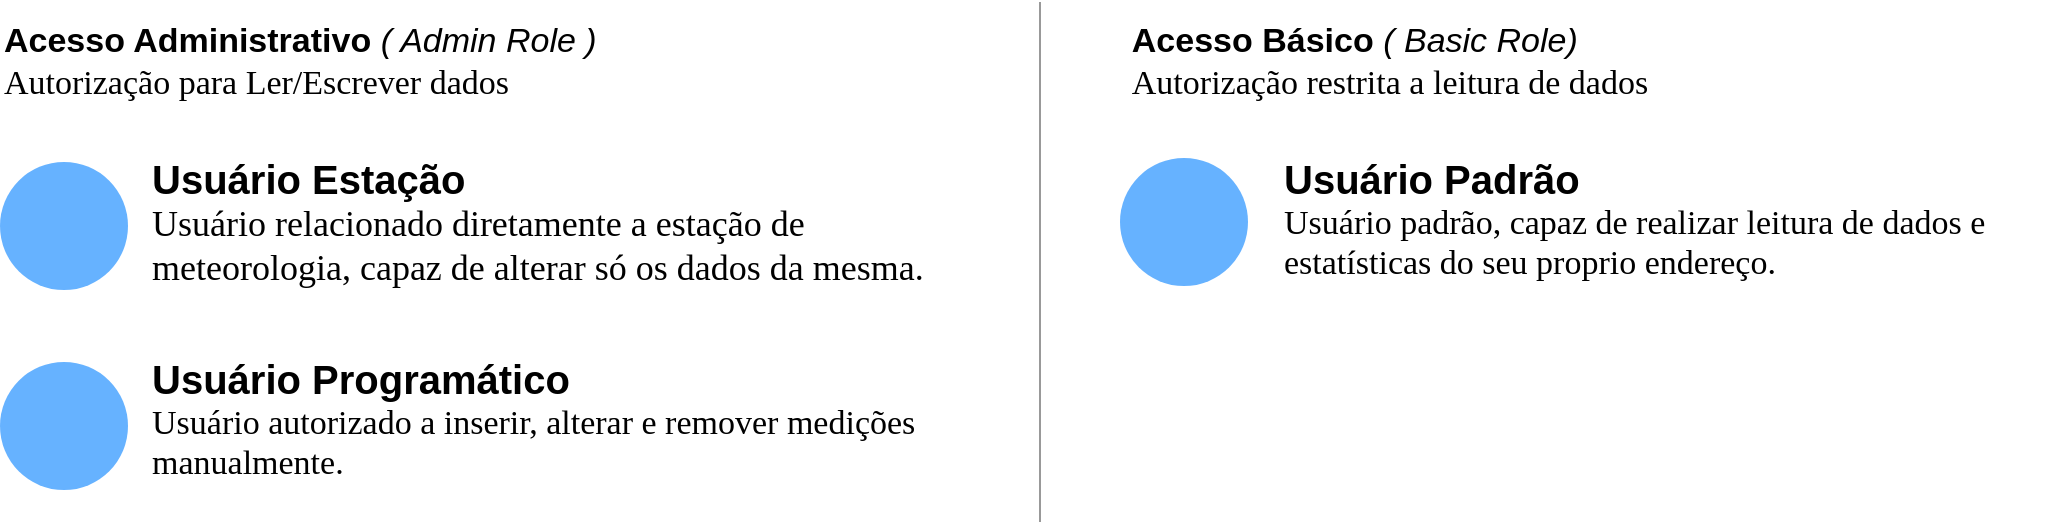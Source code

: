 <mxfile version="15.5.2" type="device"><diagram id="b0LgQqAooKrzK7rdr0Eo" name="Page-1"><mxGraphModel dx="1422" dy="698" grid="1" gridSize="10" guides="1" tooltips="1" connect="1" arrows="1" fold="1" page="1" pageScale="1" pageWidth="1100" pageHeight="350" math="0" shadow="0"><root><mxCell id="0"/><mxCell id="1" parent="0"/><mxCell id="xVMocVkGRBMiqt9tTc8L-19" value="&lt;div&gt;&lt;b&gt;Acesso Administrativo&amp;nbsp;&lt;/b&gt;&lt;i&gt;( Admin Role )&lt;/i&gt;&lt;/div&gt;&lt;div&gt;&lt;font face=&quot;verdana&quot;&gt;Autorização para Ler/Escrever dados&lt;/font&gt;&lt;/div&gt;" style="text;html=1;strokeColor=none;fillColor=none;align=left;verticalAlign=middle;whiteSpace=wrap;rounded=0;fontSize=17;" parent="1" vertex="1"><mxGeometry x="40" y="40" width="360" height="60" as="geometry"/></mxCell><mxCell id="xVMocVkGRBMiqt9tTc8L-43" value="&lt;span style=&quot;font-size: 20px&quot;&gt;&lt;b&gt;Usuário Estação&lt;br&gt;&lt;/b&gt;&lt;/span&gt;&lt;div style=&quot;font-size: 17px&quot;&gt;&lt;span style=&quot;font-family: &amp;#34;verdana&amp;#34;&quot;&gt;&lt;font style=&quot;font-size: 18px&quot;&gt;Usuário relacionado diretamente a estação de meteorologia, capaz de alterar só os dados da mesma&lt;/font&gt;&lt;/span&gt;&lt;span style=&quot;font-size: 18px ; font-family: &amp;#34;verdana&amp;#34;&quot;&gt;.&lt;/span&gt;&lt;/div&gt;" style="strokeColor=none;fillColor=none;fontColor=#000000;perimeter=none;whiteSpace=wrap;resizeWidth=1;align=left;spacing=2;fontSize=14;verticalAlign=top;html=1;" parent="1" vertex="1"><mxGeometry x="114" y="110" width="396" height="80" as="geometry"/></mxCell><mxCell id="xVMocVkGRBMiqt9tTc8L-45" value="&lt;span style=&quot;font-size: 20px&quot;&gt;&lt;b&gt;Usuário Programático&lt;/b&gt;&amp;nbsp;&lt;/span&gt;&lt;br&gt;&lt;span style=&quot;font-family: &amp;#34;verdana&amp;#34; ; font-size: 17px&quot;&gt;Usuário autorizado a inserir, alterar e remover medições manualmente.&lt;/span&gt;" style="strokeColor=none;fillColor=none;fontColor=#000000;perimeter=none;whiteSpace=wrap;resizeWidth=1;align=left;spacing=2;fontSize=14;verticalAlign=top;html=1;" parent="1" vertex="1"><mxGeometry x="114" y="210" width="386" height="72" as="geometry"/></mxCell><mxCell id="xVMocVkGRBMiqt9tTc8L-51" value="&lt;div style=&quot;text-align: left&quot;&gt;&lt;b&gt;Acesso Básico &lt;/b&gt;&lt;i&gt;( Basic Role)&lt;/i&gt;&lt;/div&gt;&lt;div style=&quot;text-align: left&quot;&gt;&lt;span style=&quot;font-family: &amp;#34;verdana&amp;#34;&quot;&gt;&lt;font style=&quot;font-size: 17px&quot;&gt;Autorização restrita a leitura de dados&lt;/font&gt;&lt;/span&gt;&lt;br&gt;&lt;/div&gt;" style="text;html=1;strokeColor=none;fillColor=none;align=center;verticalAlign=middle;whiteSpace=wrap;rounded=0;fontSize=17;" parent="1" vertex="1"><mxGeometry x="600" y="40" width="270" height="60" as="geometry"/></mxCell><mxCell id="xVMocVkGRBMiqt9tTc8L-54" value="&lt;span style=&quot;font-size: 20px&quot;&gt;&lt;b&gt;Usuário Padrão&lt;br&gt;&lt;/b&gt;&lt;/span&gt;&lt;div style=&quot;font-size: 17px&quot;&gt;&lt;div&gt;&lt;span style=&quot;font-family: &amp;#34;verdana&amp;#34;&quot;&gt;Usuário padrão, capaz de realizar leitura de dados e estatísticas do seu proprio endereço.&lt;/span&gt;&lt;br&gt;&lt;/div&gt;&lt;div&gt;&lt;span style=&quot;font-family: &amp;#34;verdana&amp;#34;&quot;&gt;&lt;br&gt;&lt;/span&gt;&lt;/div&gt;&lt;/div&gt;" style="strokeColor=none;fillColor=none;fontColor=#000000;perimeter=none;whiteSpace=wrap;resizeWidth=1;align=left;spacing=2;fontSize=14;verticalAlign=top;html=1;" parent="1" vertex="1"><mxGeometry x="680" y="110" width="386" height="70" as="geometry"/></mxCell><mxCell id="xVMocVkGRBMiqt9tTc8L-57" value="" style="line;strokeWidth=1;direction=south;html=1;rounded=1;fillColor=#99FFCC;gradientColor=none;align=left;strokeColor=#999999;" parent="1" vertex="1"><mxGeometry x="555" y="40" width="10" height="260" as="geometry"/></mxCell><mxCell id="xVMocVkGRBMiqt9tTc8L-59" value="" style="group" parent="1" vertex="1" connectable="0"><mxGeometry x="40" y="120" width="64" height="64" as="geometry"/></mxCell><mxCell id="xVMocVkGRBMiqt9tTc8L-42" value="&lt;span style=&quot;color: rgba(0 , 0 , 0 , 0) ; font-family: monospace ; font-size: 0px&quot;&gt;%3CmxGraphModel%3E%3Croot%3E%3CmxCell%20id%3D%220%22%2F%3E%3CmxCell%20id%3D%221%22%20parent%3D%220%22%2F%3E%3CmxCell%20id%3D%222%22%20value%3D%22%22%20style%3D%22shape%3Dimage%3Bhtml%3D1%3BverticalAlign%3Dtop%3BverticalLabelPosition%3Dbottom%3BlabelBackgroundColor%3D%23ffffff%3BimageAspect%3D0%3Baspect%3Dfixed%3Bimage%3Dhttps%3A%2F%2Fcdn0.iconfinder.com%2Fdata%2Ficons%2Fzondicons%2F20%2Fstation-128.png%3BfontSize%3D9%3B%22%20vertex%3D%221%22%20parent%3D%221%22%3E%3CmxGeometry%20x%3D%22370%22%20y%3D%22350%22%20width%3D%2252%22%20height%3D%2252%22%20as%3D%22geometry%22%2F%3E%3C%2FmxCell%3E%3C%2Froot%3E%3C%2FmxGraphModel%3E&lt;/span&gt;" style="strokeColor=none;html=1;whiteSpace=wrap;fillColor=#66B2FF;fontColor=#DEE2E6;align=left;rounded=1;arcSize=50;" parent="xVMocVkGRBMiqt9tTc8L-59" vertex="1"><mxGeometry width="64" height="64" as="geometry"/></mxCell><mxCell id="xVMocVkGRBMiqt9tTc8L-21" value="" style="shape=image;html=1;verticalAlign=top;verticalLabelPosition=bottom;labelBackgroundColor=#ffffff;imageAspect=0;aspect=fixed;image=https://cdn0.iconfinder.com/data/icons/zondicons/20/station-128.png;fontSize=9;" parent="xVMocVkGRBMiqt9tTc8L-59" vertex="1"><mxGeometry x="15" y="15" width="34" height="34" as="geometry"/></mxCell><mxCell id="xVMocVkGRBMiqt9tTc8L-60" value="" style="group" parent="1" vertex="1" connectable="0"><mxGeometry x="40" y="220" width="64" height="64" as="geometry"/></mxCell><mxCell id="xVMocVkGRBMiqt9tTc8L-44" value="" style="strokeColor=none;html=1;whiteSpace=wrap;fillColor=#66B2FF;fontColor=#DEE2E6;align=left;rounded=1;arcSize=50;" parent="xVMocVkGRBMiqt9tTc8L-60" vertex="1"><mxGeometry width="64" height="64" as="geometry"/></mxCell><mxCell id="xVMocVkGRBMiqt9tTc8L-62" value="" style="shape=image;html=1;verticalAlign=top;verticalLabelPosition=bottom;labelBackgroundColor=#ffffff;imageAspect=0;aspect=fixed;image=https://cdn2.iconfinder.com/data/icons/pinpoint-interface/48/admin-128.png;rounded=1;fontSize=17;strokeColor=#999999;strokeWidth=1;fillColor=#99FFCC;gradientColor=none;" parent="xVMocVkGRBMiqt9tTc8L-60" vertex="1"><mxGeometry x="13.5" y="13.5" width="37" height="37" as="geometry"/></mxCell><mxCell id="xVMocVkGRBMiqt9tTc8L-52" value="&lt;span style=&quot;color: rgba(0 , 0 , 0 , 0) ; font-family: monospace ; font-size: 0px&quot;&gt;%3CmxGraphModel%3E%3Croot%3E%3CmxCell%20id%3D%220%22%2F%3E%3CmxCell%20id%3D%221%22%20parent%3D%220%22%2F%3E%3CmxCell%20id%3D%222%22%20value%3D%22%22%20style%3D%22shape%3Dimage%3Bhtml%3D1%3BverticalAlign%3Dtop%3BverticalLabelPosition%3Dbottom%3BlabelBackgroundColor%3D%23ffffff%3BimageAspect%3D0%3Baspect%3Dfixed%3Bimage%3Dhttps%3A%2F%2Fcdn0.iconfinder.com%2Fdata%2Ficons%2Fzondicons%2F20%2Fstation-128.png%3BfontSize%3D9%3B%22%20vertex%3D%221%22%20parent%3D%221%22%3E%3CmxGeometry%20x%3D%22370%22%20y%3D%22350%22%20width%3D%2252%22%20height%3D%2252%22%20as%3D%22geometry%22%2F%3E%3C%2FmxCell%3E%3C%2Froot%3E%3C%2FmxGraphModel%3E&lt;/span&gt;" style="strokeColor=none;html=1;whiteSpace=wrap;fillColor=#66B2FF;fontColor=#DEE2E6;align=left;rounded=1;arcSize=50;" parent="1" vertex="1"><mxGeometry x="600" y="118" width="64" height="64" as="geometry"/></mxCell><mxCell id="xVMocVkGRBMiqt9tTc8L-63" value="" style="shape=image;html=1;verticalAlign=top;verticalLabelPosition=bottom;labelBackgroundColor=#ffffff;imageAspect=0;aspect=fixed;image=https://cdn2.iconfinder.com/data/icons/web-solid/32/user-128.png;rounded=1;fontSize=17;strokeColor=#999999;strokeWidth=1;fillColor=#99CCFF;gradientColor=none;" parent="1" vertex="1"><mxGeometry x="616" y="132" width="32" height="32" as="geometry"/></mxCell></root></mxGraphModel></diagram></mxfile>